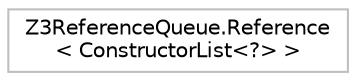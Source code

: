 digraph "Graphical Class Hierarchy"
{
 // LATEX_PDF_SIZE
  edge [fontname="Helvetica",fontsize="10",labelfontname="Helvetica",labelfontsize="10"];
  node [fontname="Helvetica",fontsize="10",shape=record];
  rankdir="LR";
  Node0 [label="Z3ReferenceQueue.Reference\l\< ConstructorList\<?\> \>",height=0.2,width=0.4,color="grey75", fillcolor="white", style="filled",tooltip=" "];
}
